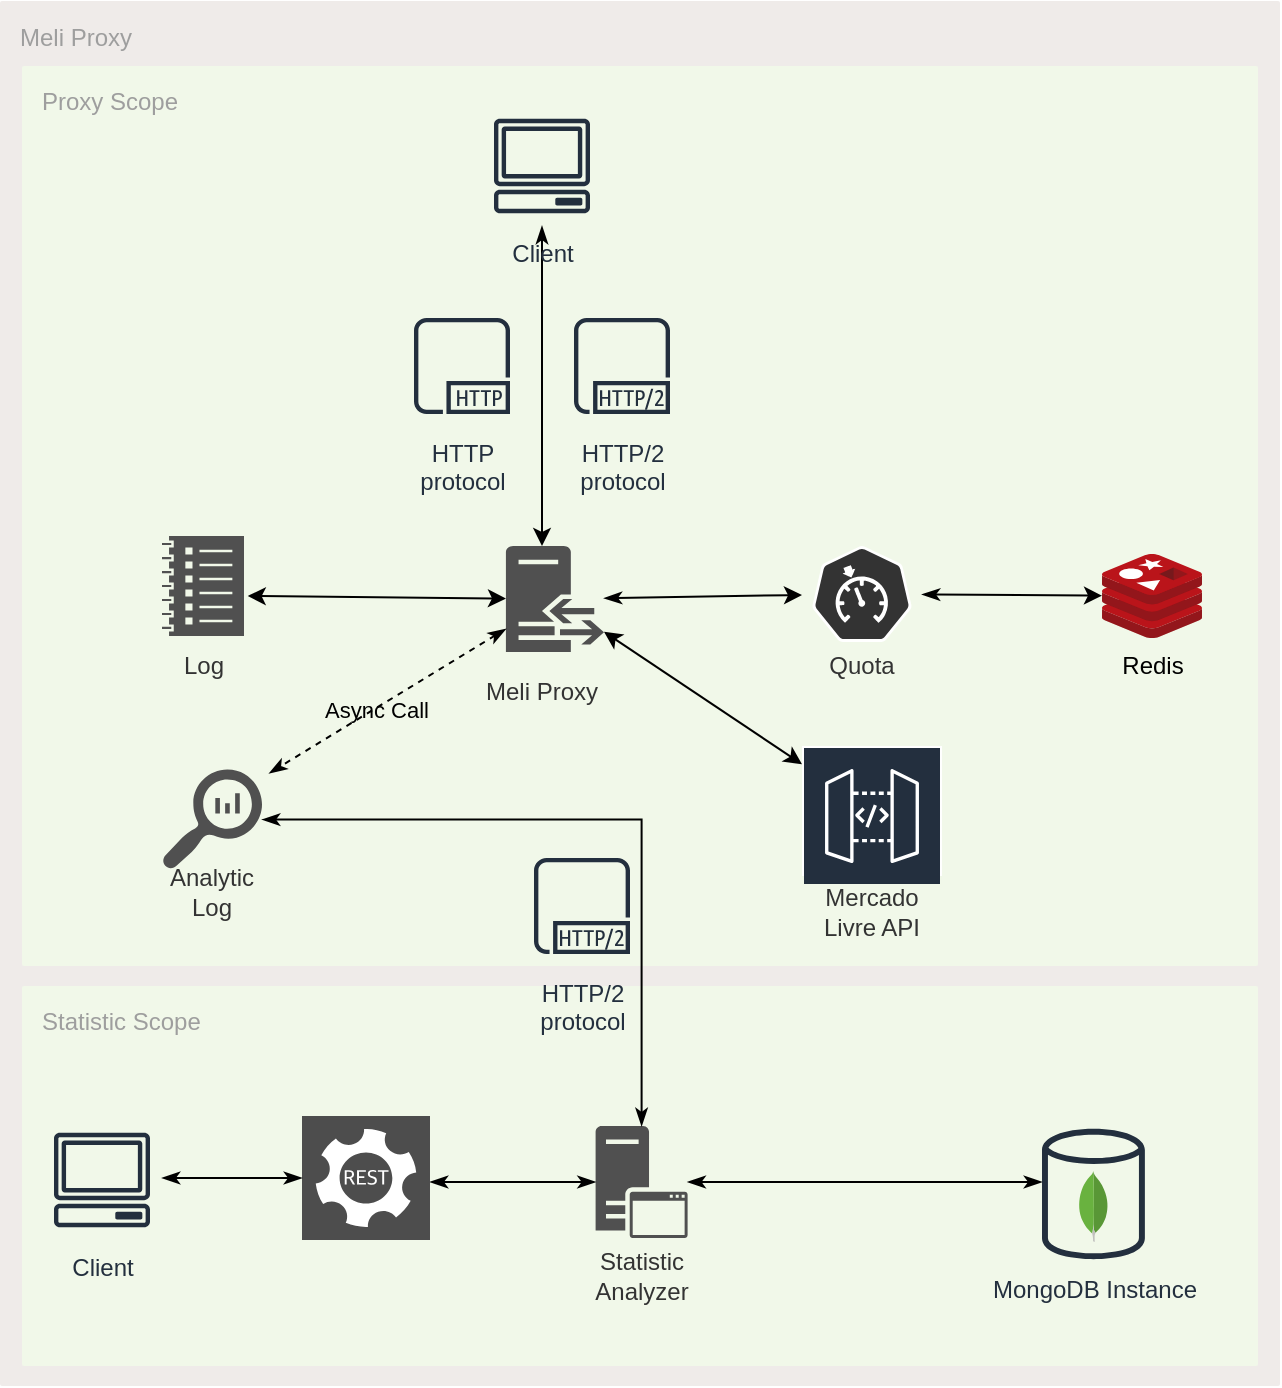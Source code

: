 <mxfile version="14.5.1" type="device"><diagram id="o5WQYkePoHr5OZmY_vMq" name="Página-1"><mxGraphModel dx="1887" dy="1265" grid="1" gridSize="10" guides="1" tooltips="1" connect="1" arrows="1" fold="1" page="1" pageScale="1" pageWidth="827" pageHeight="1169" math="0" shadow="0"><root><mxCell id="0"/><mxCell id="1" parent="0"/><mxCell id="E6EL_GN8pCm0qle7Cqm9-1" value="&lt;div&gt;Meli Proxy&lt;/div&gt;&lt;div&gt;&lt;br&gt;&lt;/div&gt;" style="points=[[0,0,0],[0.25,0,0],[0.5,0,0],[0.75,0,0],[1,0,0],[1,0.25,0],[1,0.5,0],[1,0.75,0],[1,1,0],[0.75,1,0],[0.5,1,0],[0.25,1,0],[0,1,0],[0,0.75,0],[0,0.5,0],[0,0.25,0]];rounded=1;absoluteArcSize=1;arcSize=2;html=1;strokeColor=none;gradientColor=none;shadow=0;dashed=0;fontSize=12;fontColor=#9E9E9E;align=left;verticalAlign=top;spacing=10;spacingTop=-4;fillColor=#EFEBE9;" vertex="1" parent="1"><mxGeometry x="39" y="327.5" width="640" height="692.5" as="geometry"/></mxCell><mxCell id="E6EL_GN8pCm0qle7Cqm9-3" value="&lt;div&gt;Proxy Scope&lt;/div&gt;" style="points=[[0,0,0],[0.25,0,0],[0.5,0,0],[0.75,0,0],[1,0,0],[1,0.25,0],[1,0.5,0],[1,0.75,0],[1,1,0],[0.75,1,0],[0.5,1,0],[0.25,1,0],[0,1,0],[0,0.75,0],[0,0.5,0],[0,0.25,0]];rounded=1;absoluteArcSize=1;arcSize=2;html=1;strokeColor=none;gradientColor=none;shadow=0;dashed=0;fontSize=12;fontColor=#9E9E9E;align=left;verticalAlign=top;spacing=10;spacingTop=-4;fillColor=#F1F8E9;" vertex="1" parent="1"><mxGeometry x="50" y="360" width="618" height="450" as="geometry"/></mxCell><mxCell id="E6EL_GN8pCm0qle7Cqm9-27" style="edgeStyle=orthogonalEdgeStyle;rounded=0;orthogonalLoop=1;jettySize=auto;html=1;startArrow=classicThin;startFill=1;" edge="1" parent="1" source="E6EL_GN8pCm0qle7Cqm9-2" target="E6EL_GN8pCm0qle7Cqm9-15"><mxGeometry relative="1" as="geometry"><Array as="points"><mxPoint x="310" y="560"/><mxPoint x="310" y="560"/></Array></mxGeometry></mxCell><mxCell id="E6EL_GN8pCm0qle7Cqm9-2" value="Client" style="outlineConnect=0;fontColor=#232F3E;strokeColor=#232F3E;dashed=0;verticalLabelPosition=bottom;verticalAlign=top;align=center;html=1;fontSize=12;fontStyle=0;aspect=fixed;shape=mxgraph.aws4.resourceIcon;resIcon=mxgraph.aws4.client;fillColor=none;" vertex="1" parent="1"><mxGeometry x="280" y="380" width="60" height="60" as="geometry"/></mxCell><mxCell id="E6EL_GN8pCm0qle7Cqm9-4" value="HTTP&#10;protocol" style="outlineConnect=0;fontColor=#232F3E;gradientColor=none;strokeColor=#232F3E;dashed=0;verticalLabelPosition=bottom;verticalAlign=top;align=center;html=1;fontSize=12;fontStyle=0;aspect=fixed;shape=mxgraph.aws4.resourceIcon;resIcon=mxgraph.aws4.http_protocol;fillColor=none;" vertex="1" parent="1"><mxGeometry x="240" y="480" width="60" height="60" as="geometry"/></mxCell><mxCell id="E6EL_GN8pCm0qle7Cqm9-5" value="HTTP/2&#10;protocol" style="outlineConnect=0;fontColor=#232F3E;gradientColor=none;strokeColor=#232F3E;dashed=0;verticalLabelPosition=bottom;verticalAlign=top;align=center;html=1;fontSize=12;fontStyle=0;aspect=fixed;shape=mxgraph.aws4.resourceIcon;resIcon=mxgraph.aws4.http2_protocol;fillColor=none;" vertex="1" parent="1"><mxGeometry x="320" y="480" width="60" height="60" as="geometry"/></mxCell><mxCell id="E6EL_GN8pCm0qle7Cqm9-14" value="" style="group;fontFamily=Helvetica;" vertex="1" connectable="0" parent="1"><mxGeometry x="280" y="600" width="61" height="86.5" as="geometry"/></mxCell><mxCell id="E6EL_GN8pCm0qle7Cqm9-15" value="" style="pointerEvents=1;shadow=0;dashed=0;html=1;strokeColor=none;fillColor=#505050;labelPosition=center;verticalLabelPosition=bottom;verticalAlign=top;outlineConnect=0;align=center;shape=mxgraph.office.servers.reverse_proxy;" vertex="1" parent="E6EL_GN8pCm0qle7Cqm9-14"><mxGeometry x="11.961" width="49.039" height="53" as="geometry"/></mxCell><mxCell id="E6EL_GN8pCm0qle7Cqm9-16" value="&lt;div&gt;&lt;font color=&quot;#333333&quot;&gt;Meli Proxy&lt;/font&gt;&lt;/div&gt;" style="text;html=1;strokeColor=none;fillColor=none;align=center;verticalAlign=middle;whiteSpace=wrap;rounded=0;" vertex="1" parent="E6EL_GN8pCm0qle7Cqm9-14"><mxGeometry y="60" width="59.804" height="26.5" as="geometry"/></mxCell><mxCell id="E6EL_GN8pCm0qle7Cqm9-17" value="" style="group" vertex="1" connectable="0" parent="1"><mxGeometry x="440" y="600" width="60" height="70" as="geometry"/></mxCell><mxCell id="E6EL_GN8pCm0qle7Cqm9-18" value="" style="html=1;dashed=0;whitespace=wrap;strokeColor=#ffffff;points=[[0.005,0.63,0],[0.1,0.2,0],[0.9,0.2,0],[0.5,0,0],[0.995,0.63,0],[0.72,0.99,0],[0.5,1,0],[0.28,0.99,0]];shape=mxgraph.kubernetes.icon;prIcon=quota;fontFamily=Helvetica;fillColor=#333333;" vertex="1" parent="E6EL_GN8pCm0qle7Cqm9-17"><mxGeometry width="60" height="48" as="geometry"/></mxCell><mxCell id="E6EL_GN8pCm0qle7Cqm9-19" value="&lt;font color=&quot;#333333&quot;&gt;Quota&lt;/font&gt;" style="text;html=1;strokeColor=none;fillColor=none;align=center;verticalAlign=middle;whiteSpace=wrap;rounded=0;fontFamily=Helvetica;" vertex="1" parent="E6EL_GN8pCm0qle7Cqm9-17"><mxGeometry x="6" y="50" width="48" height="20" as="geometry"/></mxCell><mxCell id="E6EL_GN8pCm0qle7Cqm9-20" value="" style="endArrow=classic;html=1;startArrow=classicThin;startFill=1;" edge="1" parent="1" source="E6EL_GN8pCm0qle7Cqm9-15" target="E6EL_GN8pCm0qle7Cqm9-18"><mxGeometry width="50" height="50" relative="1" as="geometry"><mxPoint x="420" y="660" as="sourcePoint"/><mxPoint x="470" y="610" as="targetPoint"/></mxGeometry></mxCell><mxCell id="E6EL_GN8pCm0qle7Cqm9-21" value="Redis" style="aspect=fixed;html=1;points=[];align=center;image;fontSize=12;image=img/lib/mscae/Cache_Redis_Product.svg;fillColor=none;labelBackgroundColor=none;" vertex="1" parent="1"><mxGeometry x="590" y="604" width="50" height="42" as="geometry"/></mxCell><mxCell id="E6EL_GN8pCm0qle7Cqm9-22" value="" style="endArrow=classic;html=1;startArrow=classicThin;startFill=1;" edge="1" parent="1" source="E6EL_GN8pCm0qle7Cqm9-18" target="E6EL_GN8pCm0qle7Cqm9-21"><mxGeometry width="50" height="50" relative="1" as="geometry"><mxPoint x="450" y="650" as="sourcePoint"/><mxPoint x="500" y="600" as="targetPoint"/></mxGeometry></mxCell><mxCell id="E6EL_GN8pCm0qle7Cqm9-23" value="" style="group" vertex="1" connectable="0" parent="1"><mxGeometry x="120" y="595" width="41" height="75" as="geometry"/></mxCell><mxCell id="E6EL_GN8pCm0qle7Cqm9-24" value="" style="pointerEvents=1;shadow=0;dashed=0;html=1;strokeColor=none;labelPosition=center;verticalLabelPosition=bottom;verticalAlign=top;align=center;fillColor=#505050;shape=mxgraph.mscae.oms.log_management;sketch=0;fontFamily=Helvetica;fontColor=#333333;" vertex="1" parent="E6EL_GN8pCm0qle7Cqm9-23"><mxGeometry width="41" height="50" as="geometry"/></mxCell><mxCell id="E6EL_GN8pCm0qle7Cqm9-25" value="&lt;div&gt;Log&lt;/div&gt;" style="text;html=1;strokeColor=none;fillColor=none;align=center;verticalAlign=middle;whiteSpace=wrap;rounded=0;sketch=0;fontFamily=Helvetica;fontColor=#333333;" vertex="1" parent="E6EL_GN8pCm0qle7Cqm9-23"><mxGeometry x="1" y="55" width="40" height="20" as="geometry"/></mxCell><mxCell id="E6EL_GN8pCm0qle7Cqm9-26" value="" style="endArrow=classic;startArrow=classic;html=1;exitX=1.046;exitY=0.6;exitDx=0;exitDy=0;exitPerimeter=0;" edge="1" parent="1" source="E6EL_GN8pCm0qle7Cqm9-24" target="E6EL_GN8pCm0qle7Cqm9-15"><mxGeometry width="50" height="50" relative="1" as="geometry"><mxPoint x="170" y="650" as="sourcePoint"/><mxPoint x="220" y="600" as="targetPoint"/></mxGeometry></mxCell><mxCell id="E6EL_GN8pCm0qle7Cqm9-28" value="" style="group" vertex="1" connectable="0" parent="1"><mxGeometry x="120" y="711.75" width="50" height="71.5" as="geometry"/></mxCell><mxCell id="E6EL_GN8pCm0qle7Cqm9-29" value="" style="pointerEvents=1;shadow=0;dashed=0;html=1;strokeColor=none;labelPosition=center;verticalLabelPosition=bottom;verticalAlign=top;align=center;fillColor=#505050;shape=mxgraph.mscae.oms.log_search;sketch=0;fontFamily=Helvetica;fontColor=#333333;" vertex="1" parent="E6EL_GN8pCm0qle7Cqm9-28"><mxGeometry width="50" height="50" as="geometry"/></mxCell><mxCell id="E6EL_GN8pCm0qle7Cqm9-30" value="&lt;div&gt;Analytic&lt;/div&gt;&lt;div&gt;Log&lt;br&gt;&lt;/div&gt;" style="text;html=1;strokeColor=none;fillColor=none;align=center;verticalAlign=middle;whiteSpace=wrap;rounded=0;sketch=0;fontFamily=Helvetica;fontColor=#333333;" vertex="1" parent="E6EL_GN8pCm0qle7Cqm9-28"><mxGeometry y="51.5" width="50" height="20" as="geometry"/></mxCell><mxCell id="E6EL_GN8pCm0qle7Cqm9-31" value="" style="group" vertex="1" connectable="0" parent="1"><mxGeometry x="440" y="700" width="70" height="95" as="geometry"/></mxCell><mxCell id="E6EL_GN8pCm0qle7Cqm9-32" value="" style="outlineConnect=0;fontColor=#232F3E;strokeColor=#ffffff;fillColor=#232F3E;dashed=0;verticalLabelPosition=middle;verticalAlign=bottom;align=center;html=1;whiteSpace=wrap;fontSize=10;fontStyle=1;spacing=3;shape=mxgraph.aws4.productIcon;prIcon=mxgraph.aws4.api_gateway;" vertex="1" parent="E6EL_GN8pCm0qle7Cqm9-31"><mxGeometry width="70" height="65" as="geometry"/></mxCell><mxCell id="E6EL_GN8pCm0qle7Cqm9-33" value="&lt;div&gt;Mercado Livre API&lt;/div&gt;" style="text;html=1;strokeColor=none;fillColor=none;align=center;verticalAlign=middle;whiteSpace=wrap;rounded=0;sketch=0;fontFamily=Helvetica;fontColor=#333333;" vertex="1" parent="E6EL_GN8pCm0qle7Cqm9-31"><mxGeometry y="70" width="70" height="25" as="geometry"/></mxCell><mxCell id="E6EL_GN8pCm0qle7Cqm9-34" value="" style="endArrow=classic;startArrow=classic;html=1;" edge="1" parent="1" source="E6EL_GN8pCm0qle7Cqm9-15" target="E6EL_GN8pCm0qle7Cqm9-32"><mxGeometry width="50" height="50" relative="1" as="geometry"><mxPoint x="450" y="670" as="sourcePoint"/><mxPoint x="500" y="620" as="targetPoint"/></mxGeometry></mxCell><mxCell id="E6EL_GN8pCm0qle7Cqm9-35" value="" style="endArrow=classicThin;dashed=1;html=1;entryX=1.072;entryY=0.037;entryDx=0;entryDy=0;entryPerimeter=0;startArrow=classicThin;startFill=1;endFill=1;" edge="1" parent="1" source="E6EL_GN8pCm0qle7Cqm9-15" target="E6EL_GN8pCm0qle7Cqm9-29"><mxGeometry width="50" height="50" relative="1" as="geometry"><mxPoint x="430" y="670" as="sourcePoint"/><mxPoint x="480" y="620" as="targetPoint"/></mxGeometry></mxCell><mxCell id="E6EL_GN8pCm0qle7Cqm9-36" value="Async Call" style="edgeLabel;html=1;align=center;verticalAlign=middle;resizable=0;points=[];labelBackgroundColor=none;" vertex="1" connectable="0" parent="E6EL_GN8pCm0qle7Cqm9-35"><mxGeometry x="0.106" relative="1" as="geometry"><mxPoint as="offset"/></mxGeometry></mxCell><mxCell id="E6EL_GN8pCm0qle7Cqm9-37" value="&lt;div&gt;Statistic&lt;span&gt;&amp;nbsp;Scope&lt;/span&gt;&lt;/div&gt;" style="points=[[0,0,0],[0.25,0,0],[0.5,0,0],[0.75,0,0],[1,0,0],[1,0.25,0],[1,0.5,0],[1,0.75,0],[1,1,0],[0.75,1,0],[0.5,1,0],[0.25,1,0],[0,1,0],[0,0.75,0],[0,0.5,0],[0,0.25,0]];rounded=1;absoluteArcSize=1;arcSize=2;html=1;strokeColor=none;gradientColor=none;shadow=0;dashed=0;fontSize=12;fontColor=#9E9E9E;align=left;verticalAlign=top;spacing=10;spacingTop=-4;fillColor=#F1F8E9;" vertex="1" parent="1"><mxGeometry x="50" y="820" width="618" height="190" as="geometry"/></mxCell><mxCell id="E6EL_GN8pCm0qle7Cqm9-41" value="" style="group" vertex="1" connectable="0" parent="1"><mxGeometry x="330" y="890" width="59.804" height="88.25" as="geometry"/></mxCell><mxCell id="E6EL_GN8pCm0qle7Cqm9-39" value="" style="pointerEvents=1;shadow=0;dashed=0;html=1;strokeColor=none;fillColor=#505050;labelPosition=center;verticalLabelPosition=bottom;verticalAlign=top;outlineConnect=0;align=center;shape=mxgraph.office.servers.application_server;labelBackgroundColor=none;" vertex="1" parent="E6EL_GN8pCm0qle7Cqm9-41"><mxGeometry x="6.8" width="46" height="56" as="geometry"/></mxCell><mxCell id="E6EL_GN8pCm0qle7Cqm9-40" value="&lt;div&gt;&lt;font color=&quot;#333333&quot;&gt;Statistic Analyzer&lt;/font&gt;&lt;/div&gt;" style="text;html=1;strokeColor=none;fillColor=none;align=center;verticalAlign=middle;whiteSpace=wrap;rounded=0;" vertex="1" parent="E6EL_GN8pCm0qle7Cqm9-41"><mxGeometry y="61.75" width="59.804" height="26.5" as="geometry"/></mxCell><mxCell id="E6EL_GN8pCm0qle7Cqm9-42" style="edgeStyle=orthogonalEdgeStyle;rounded=0;orthogonalLoop=1;jettySize=auto;html=1;startArrow=classicThin;startFill=1;endArrow=classicThin;endFill=1;" edge="1" parent="1" source="E6EL_GN8pCm0qle7Cqm9-29" target="E6EL_GN8pCm0qle7Cqm9-39"><mxGeometry relative="1" as="geometry"/></mxCell><mxCell id="E6EL_GN8pCm0qle7Cqm9-43" value="HTTP/2&#10;protocol" style="outlineConnect=0;fontColor=#232F3E;gradientColor=none;strokeColor=#232F3E;dashed=0;verticalLabelPosition=bottom;verticalAlign=top;align=center;html=1;fontSize=12;fontStyle=0;aspect=fixed;shape=mxgraph.aws4.resourceIcon;resIcon=mxgraph.aws4.http2_protocol;fillColor=none;" vertex="1" parent="1"><mxGeometry x="300" y="750" width="60" height="60" as="geometry"/></mxCell><mxCell id="E6EL_GN8pCm0qle7Cqm9-46" style="edgeStyle=orthogonalEdgeStyle;rounded=0;orthogonalLoop=1;jettySize=auto;html=1;startArrow=classicThin;startFill=1;endArrow=classicThin;endFill=1;" edge="1" parent="1" source="E6EL_GN8pCm0qle7Cqm9-39" target="E6EL_GN8pCm0qle7Cqm9-49"><mxGeometry relative="1" as="geometry"><mxPoint x="440" y="918" as="targetPoint"/><Array as="points"><mxPoint x="510" y="918"/><mxPoint x="510" y="918"/></Array></mxGeometry></mxCell><mxCell id="E6EL_GN8pCm0qle7Cqm9-61" style="edgeStyle=orthogonalEdgeStyle;rounded=0;orthogonalLoop=1;jettySize=auto;html=1;startArrow=classicThin;startFill=1;endArrow=classicThin;endFill=1;" edge="1" parent="1" source="E6EL_GN8pCm0qle7Cqm9-57" target="E6EL_GN8pCm0qle7Cqm9-39"><mxGeometry relative="1" as="geometry"><Array as="points"><mxPoint x="280" y="918"/><mxPoint x="280" y="918"/></Array></mxGeometry></mxCell><mxCell id="E6EL_GN8pCm0qle7Cqm9-57" value="" style="pointerEvents=1;shadow=0;dashed=0;html=1;strokeColor=none;labelPosition=center;verticalLabelPosition=bottom;verticalAlign=top;align=center;outlineConnect=0;shape=mxgraph.veeam2.restful_api;labelBackgroundColor=none;fillColor=#4D4D4D;" vertex="1" parent="1"><mxGeometry x="190" y="885" width="64" height="62" as="geometry"/></mxCell><mxCell id="E6EL_GN8pCm0qle7Cqm9-60" style="edgeStyle=orthogonalEdgeStyle;rounded=0;orthogonalLoop=1;jettySize=auto;html=1;startArrow=classicThin;startFill=1;endArrow=classicThin;endFill=1;" edge="1" parent="1" source="E6EL_GN8pCm0qle7Cqm9-58" target="E6EL_GN8pCm0qle7Cqm9-57"><mxGeometry relative="1" as="geometry"><Array as="points"><mxPoint x="140" y="916"/><mxPoint x="140" y="916"/></Array></mxGeometry></mxCell><mxCell id="E6EL_GN8pCm0qle7Cqm9-58" value="Client" style="outlineConnect=0;fontColor=#232F3E;strokeColor=#232F3E;dashed=0;verticalLabelPosition=bottom;verticalAlign=top;align=center;html=1;fontSize=12;fontStyle=0;aspect=fixed;shape=mxgraph.aws4.resourceIcon;resIcon=mxgraph.aws4.client;fillColor=none;" vertex="1" parent="1"><mxGeometry x="60" y="887" width="60" height="60" as="geometry"/></mxCell><mxCell id="E6EL_GN8pCm0qle7Cqm9-59" value="" style="group" vertex="1" connectable="0" parent="1"><mxGeometry x="560" y="890" width="51.44" height="68" as="geometry"/></mxCell><mxCell id="E6EL_GN8pCm0qle7Cqm9-49" value="MongoDB Instance" style="outlineConnect=0;fontColor=#232F3E;gradientColor=none;fillColor=#232F3E;strokeColor=none;dashed=0;verticalLabelPosition=bottom;verticalAlign=top;align=center;html=1;fontSize=12;fontStyle=0;aspect=fixed;pointerEvents=1;shape=mxgraph.aws4.generic_database;labelBackgroundColor=none;" vertex="1" parent="E6EL_GN8pCm0qle7Cqm9-59"><mxGeometry width="51.44" height="68" as="geometry"/></mxCell><mxCell id="E6EL_GN8pCm0qle7Cqm9-56" value="" style="dashed=0;outlineConnect=0;html=1;align=center;labelPosition=center;verticalLabelPosition=bottom;verticalAlign=top;shape=mxgraph.weblogos.mongodb;labelBackgroundColor=none;fillColor=none;" vertex="1" parent="E6EL_GN8pCm0qle7Cqm9-59"><mxGeometry x="18.1" y="22.5" width="15.25" height="35.5" as="geometry"/></mxCell></root></mxGraphModel></diagram></mxfile>